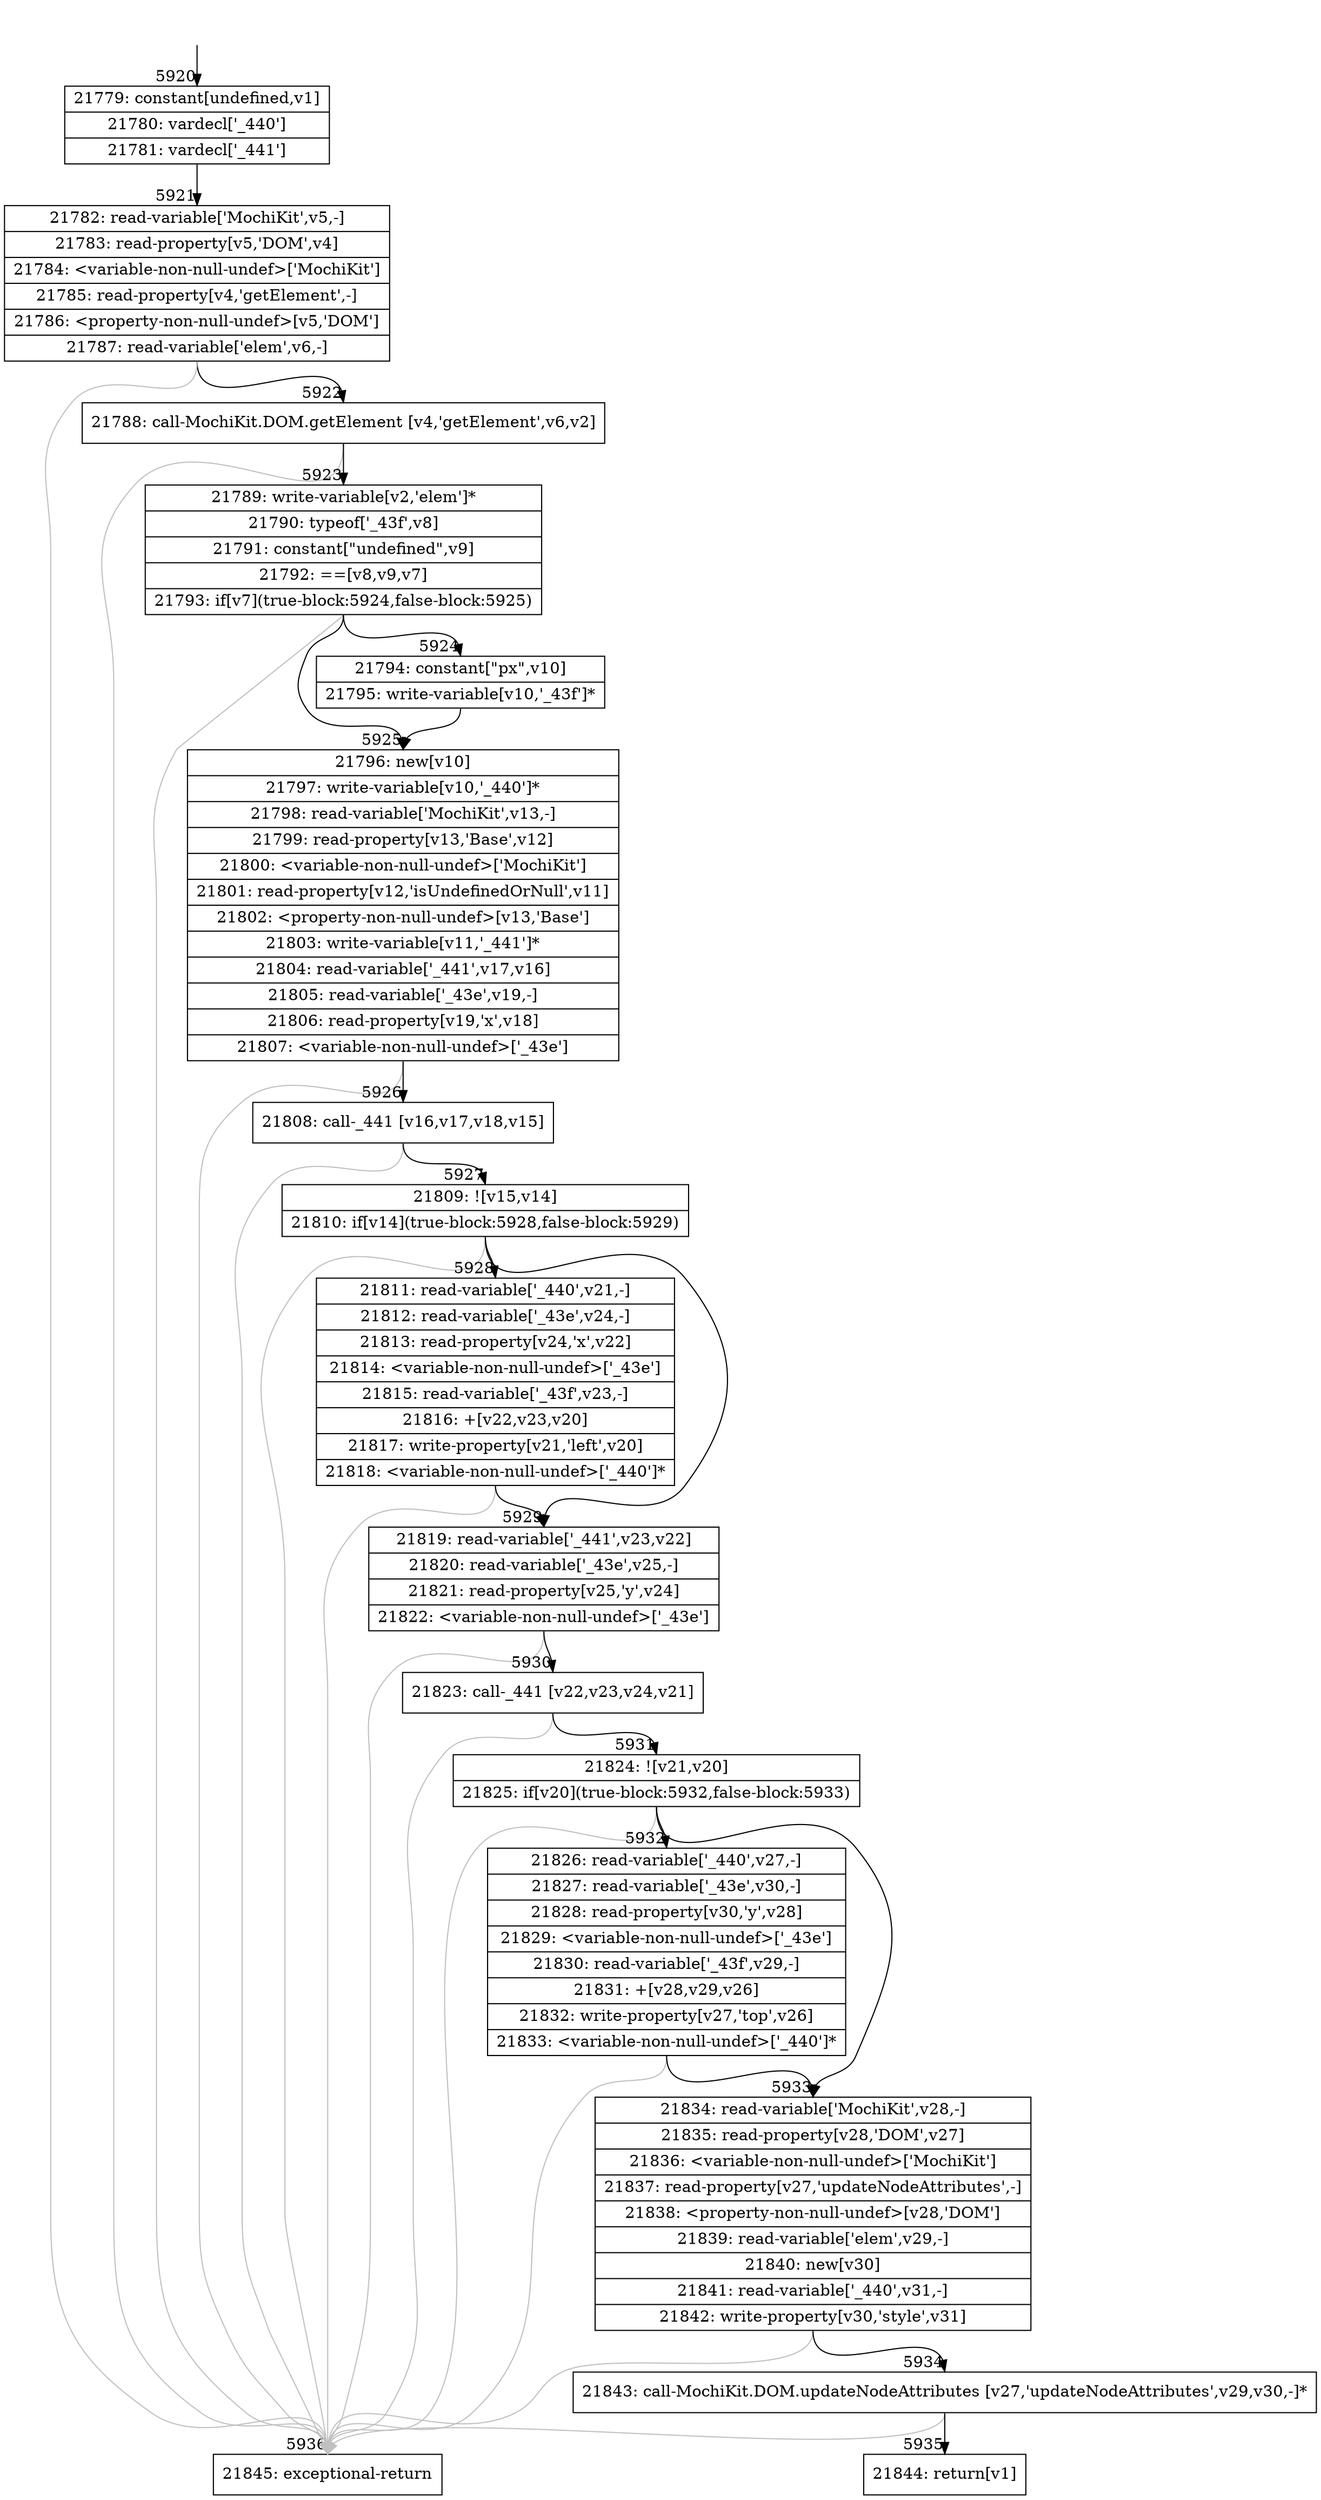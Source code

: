 digraph {
rankdir="TD"
BB_entry401[shape=none,label=""];
BB_entry401 -> BB5920 [tailport=s, headport=n, headlabel="    5920"]
BB5920 [shape=record label="{21779: constant[undefined,v1]|21780: vardecl['_440']|21781: vardecl['_441']}" ] 
BB5920 -> BB5921 [tailport=s, headport=n, headlabel="      5921"]
BB5921 [shape=record label="{21782: read-variable['MochiKit',v5,-]|21783: read-property[v5,'DOM',v4]|21784: \<variable-non-null-undef\>['MochiKit']|21785: read-property[v4,'getElement',-]|21786: \<property-non-null-undef\>[v5,'DOM']|21787: read-variable['elem',v6,-]}" ] 
BB5921 -> BB5922 [tailport=s, headport=n, headlabel="      5922"]
BB5921 -> BB5936 [tailport=s, headport=n, color=gray, headlabel="      5936"]
BB5922 [shape=record label="{21788: call-MochiKit.DOM.getElement [v4,'getElement',v6,v2]}" ] 
BB5922 -> BB5923 [tailport=s, headport=n, headlabel="      5923"]
BB5922 -> BB5936 [tailport=s, headport=n, color=gray]
BB5923 [shape=record label="{21789: write-variable[v2,'elem']*|21790: typeof['_43f',v8]|21791: constant[\"undefined\",v9]|21792: ==[v8,v9,v7]|21793: if[v7](true-block:5924,false-block:5925)}" ] 
BB5923 -> BB5924 [tailport=s, headport=n, headlabel="      5924"]
BB5923 -> BB5925 [tailport=s, headport=n, headlabel="      5925"]
BB5923 -> BB5936 [tailport=s, headport=n, color=gray]
BB5924 [shape=record label="{21794: constant[\"px\",v10]|21795: write-variable[v10,'_43f']*}" ] 
BB5924 -> BB5925 [tailport=s, headport=n]
BB5925 [shape=record label="{21796: new[v10]|21797: write-variable[v10,'_440']*|21798: read-variable['MochiKit',v13,-]|21799: read-property[v13,'Base',v12]|21800: \<variable-non-null-undef\>['MochiKit']|21801: read-property[v12,'isUndefinedOrNull',v11]|21802: \<property-non-null-undef\>[v13,'Base']|21803: write-variable[v11,'_441']*|21804: read-variable['_441',v17,v16]|21805: read-variable['_43e',v19,-]|21806: read-property[v19,'x',v18]|21807: \<variable-non-null-undef\>['_43e']}" ] 
BB5925 -> BB5926 [tailport=s, headport=n, headlabel="      5926"]
BB5925 -> BB5936 [tailport=s, headport=n, color=gray]
BB5926 [shape=record label="{21808: call-_441 [v16,v17,v18,v15]}" ] 
BB5926 -> BB5927 [tailport=s, headport=n, headlabel="      5927"]
BB5926 -> BB5936 [tailport=s, headport=n, color=gray]
BB5927 [shape=record label="{21809: ![v15,v14]|21810: if[v14](true-block:5928,false-block:5929)}" ] 
BB5927 -> BB5928 [tailport=s, headport=n, headlabel="      5928"]
BB5927 -> BB5929 [tailport=s, headport=n, headlabel="      5929"]
BB5927 -> BB5936 [tailport=s, headport=n, color=gray]
BB5928 [shape=record label="{21811: read-variable['_440',v21,-]|21812: read-variable['_43e',v24,-]|21813: read-property[v24,'x',v22]|21814: \<variable-non-null-undef\>['_43e']|21815: read-variable['_43f',v23,-]|21816: +[v22,v23,v20]|21817: write-property[v21,'left',v20]|21818: \<variable-non-null-undef\>['_440']*}" ] 
BB5928 -> BB5929 [tailport=s, headport=n]
BB5928 -> BB5936 [tailport=s, headport=n, color=gray]
BB5929 [shape=record label="{21819: read-variable['_441',v23,v22]|21820: read-variable['_43e',v25,-]|21821: read-property[v25,'y',v24]|21822: \<variable-non-null-undef\>['_43e']}" ] 
BB5929 -> BB5930 [tailport=s, headport=n, headlabel="      5930"]
BB5929 -> BB5936 [tailport=s, headport=n, color=gray]
BB5930 [shape=record label="{21823: call-_441 [v22,v23,v24,v21]}" ] 
BB5930 -> BB5931 [tailport=s, headport=n, headlabel="      5931"]
BB5930 -> BB5936 [tailport=s, headport=n, color=gray]
BB5931 [shape=record label="{21824: ![v21,v20]|21825: if[v20](true-block:5932,false-block:5933)}" ] 
BB5931 -> BB5932 [tailport=s, headport=n, headlabel="      5932"]
BB5931 -> BB5933 [tailport=s, headport=n, headlabel="      5933"]
BB5931 -> BB5936 [tailport=s, headport=n, color=gray]
BB5932 [shape=record label="{21826: read-variable['_440',v27,-]|21827: read-variable['_43e',v30,-]|21828: read-property[v30,'y',v28]|21829: \<variable-non-null-undef\>['_43e']|21830: read-variable['_43f',v29,-]|21831: +[v28,v29,v26]|21832: write-property[v27,'top',v26]|21833: \<variable-non-null-undef\>['_440']*}" ] 
BB5932 -> BB5933 [tailport=s, headport=n]
BB5932 -> BB5936 [tailport=s, headport=n, color=gray]
BB5933 [shape=record label="{21834: read-variable['MochiKit',v28,-]|21835: read-property[v28,'DOM',v27]|21836: \<variable-non-null-undef\>['MochiKit']|21837: read-property[v27,'updateNodeAttributes',-]|21838: \<property-non-null-undef\>[v28,'DOM']|21839: read-variable['elem',v29,-]|21840: new[v30]|21841: read-variable['_440',v31,-]|21842: write-property[v30,'style',v31]}" ] 
BB5933 -> BB5934 [tailport=s, headport=n, headlabel="      5934"]
BB5933 -> BB5936 [tailport=s, headport=n, color=gray]
BB5934 [shape=record label="{21843: call-MochiKit.DOM.updateNodeAttributes [v27,'updateNodeAttributes',v29,v30,-]*}" ] 
BB5934 -> BB5935 [tailport=s, headport=n, headlabel="      5935"]
BB5934 -> BB5936 [tailport=s, headport=n, color=gray]
BB5935 [shape=record label="{21844: return[v1]}" ] 
BB5936 [shape=record label="{21845: exceptional-return}" ] 
//#$~ 4156
}
